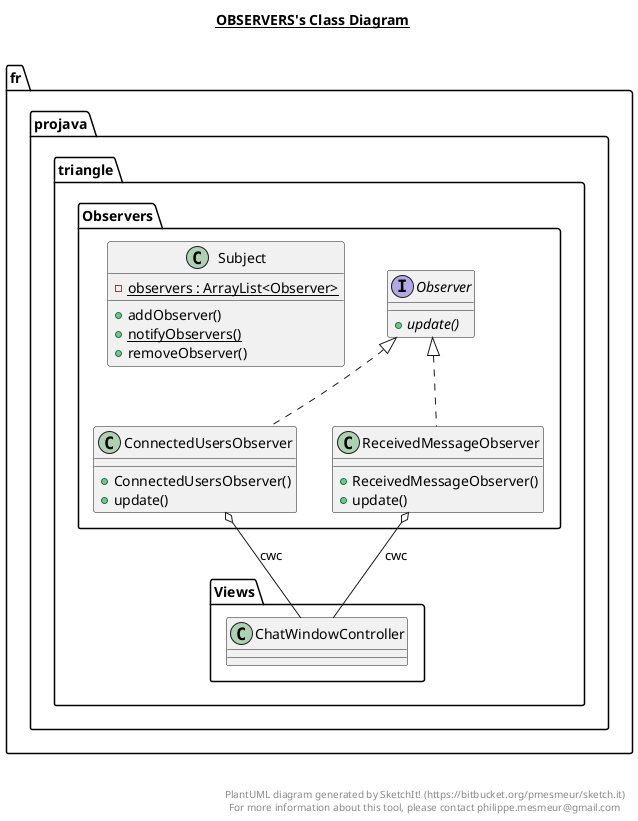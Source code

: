 @startuml

title __OBSERVERS's Class Diagram__\n

    class fr.projava.triangle.Observers.ConnectedUsersObserver {
        + ConnectedUsersObserver()
        + update()
    }


    interface fr.projava.triangle.Observers.Observer {
        {abstract} + update()
    }

    class fr.projava.triangle.Observers.ReceivedMessageObserver {
        + ReceivedMessageObserver()
        + update()
    }


    class fr.projava.triangle.Observers.Subject {
        {static} - observers : ArrayList<Observer>
        + addObserver()
        {static} + notifyObservers()
        + removeObserver()
    }

  

  fr.projava.triangle.Observers.ConnectedUsersObserver .up.|> fr.projava.triangle.Observers.Observer
  fr.projava.triangle.Observers.ConnectedUsersObserver o-- fr.projava.triangle.Views.ChatWindowController : cwc
  fr.projava.triangle.Observers.ReceivedMessageObserver .up.|> fr.projava.triangle.Observers.Observer
  fr.projava.triangle.Observers.ReceivedMessageObserver o-- fr.projava.triangle.Views.ChatWindowController : cwc


right footer


PlantUML diagram generated by SketchIt! (https://bitbucket.org/pmesmeur/sketch.it)
For more information about this tool, please contact philippe.mesmeur@gmail.com
endfooter

@enduml
